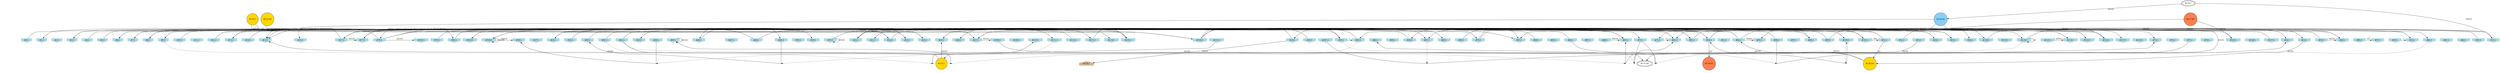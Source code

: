 digraph G {
node[shape = circle]
rankInputs [style = invisible]
rankOutputs [style = invisible]
rankInputs -> rankOutputs [color=invis]
0 [label="#0:1", style = filled, shape = invhouse, color=lightblue]
1 [label="#1:1", style = filled, shape = invhouse, color=lightblue]
2 [label="#2:1", style = filled, shape = invhouse, color=lightblue]
3 [label="#3:1", style = filled, shape = invhouse, color=lightblue]
4 [label="#4:1", style = filled, shape = invhouse, color=lightblue]
5 [label="#5:1", style = filled, shape = invhouse, color=lightblue]
6 [label="#6:1", style = filled, shape = invhouse, color=lightblue]
7 [label="#7:1", style = filled, shape = invhouse, color=lightblue]
8 [label="#8:1", style = filled, shape = invhouse, color=lightblue]
9 [label="#9:1", style = filled, shape = invhouse, color=lightblue]
10 [label="#10:1", style = filled, shape = invhouse, color=lightblue]
11 [label="#11:1", style = filled, shape = invhouse, color=lightblue]
12 [label="#12:1", style = filled, shape = invhouse, color=lightblue]
13 [label="#13:1", style = filled, shape = invhouse, color=lightblue]
14 [label="#14:1", style = filled, shape = invhouse, color=lightblue]
15 [label="#15:1", style = filled, shape = invhouse, color=lightblue]
16 [label="#16:1", style = filled, shape = invhouse, color=lightblue]
17 [label="#17:1", style = filled, shape = invhouse, color=lightblue]
18 [label="#18:1", style = filled, shape = invhouse, color=lightblue]
19 [label="#19:1", style = filled, shape = invhouse, color=lightblue]
20 [label="#20:1", style = filled, shape = invhouse, color=lightblue]
21 [label="#21:1", style = filled, shape = invhouse, color=lightblue]
22 [label="#22:1", style = filled, shape = invhouse, color=lightblue]
23 [label="#23:1", style = filled, shape = invhouse, color=lightblue]
24 [label="#24:1", style = filled, shape = invhouse, color=lightblue]
25 [label="#25:1", style = filled, shape = invhouse, color=lightblue]
26 [label="#26:1", style = filled, shape = invhouse, color=lightblue]
27 [label="#27:1", style = filled, shape = invhouse, color=lightblue]
28 [label="#28:1", style = filled, shape = invhouse, color=lightblue]
29 [label="#29:1", style = filled, shape = invhouse, color=lightblue]
30 [label="#30:1", style = filled, shape = invhouse, color=lightblue]
31 [label="#31:1", style = filled, shape = invhouse, color=lightblue]
32 [label="#32:1", style = filled, shape = invhouse, color=lightblue]
33 [label="#33:1", style = filled, shape = invhouse, color=lightblue]
34 [label="#34:1", style = filled, shape = invhouse, color=lightblue]
35 [label="#35:1", style = filled, shape = invhouse, color=lightblue]
36 [label="#36:1", style = filled, shape = invhouse, color=lightblue]
37 [label="#37:1", style = filled, shape = invhouse, color=lightblue]
38 [label="#38:1", style = filled, shape = invhouse, color=lightblue]
39 [label="#39:1", style = filled, shape = invhouse, color=lightblue]
40 [label="#40:1", style = filled, shape = invhouse, color=lightblue]
41 [label="#41:1", style = filled, shape = invhouse, color=lightblue]
42 [label="#42:1", style = filled, shape = invhouse, color=lightblue]
43 [label="#43:1", style = filled, shape = invhouse, color=lightblue]
44 [label="#44:1", style = filled, shape = invhouse, color=lightblue]
45 [label="#45:1", style = filled, shape = invhouse, color=lightblue]
46 [label="#46:1", style = filled, shape = invhouse, color=lightblue]
47 [label="#47:1", style = filled, shape = invhouse, color=lightblue]
48 [label="#48:1", style = filled, shape = invhouse, color=lightblue]
49 [label="#49:1", style = filled, shape = invhouse, color=lightblue]
50 [label="#50:1", style = filled, shape = invhouse, color=lightblue]
51 [label="#51:1", style = filled, shape = invhouse, color=lightblue]
52 [label="#52:1", style = filled, shape = invhouse, color=lightblue]
53 [label="#53:1", style = filled, shape = invhouse, color=lightblue]
54 [label="#54:1", style = filled, shape = invhouse, color=lightblue]
55 [label="#55:1", style = filled, shape = invhouse, color=lightblue]
56 [label="#56:1", style = filled, shape = invhouse, color=lightblue]
57 [label="#57:1", style = filled, shape = invhouse, color=lightblue]
58 [label="#58:1", style = filled, shape = invhouse, color=lightblue]
59 [label="#59:1", style = filled, shape = invhouse, color=lightblue]
60 [label="#60:1", style = filled, shape = invhouse, color=lightblue]
61 [label="#61:1", style = filled, shape = invhouse, color=lightblue]
62 [label="#62:1", style = filled, shape = invhouse, color=lightblue]
63 [label="#63:1", style = filled, shape = invhouse, color=lightblue]
64 [label="#64:1", style = filled, shape = invhouse, color=lightblue]
65 [label="#65:1", style = filled, shape = invhouse, color=lightblue]
66 [label="#66:1", style = filled, shape = invhouse, color=lightblue]
67 [label="#67:1", style = filled, shape = invhouse, color=lightblue]
68 [label="#68:1", style = filled, shape = invhouse, color=lightblue]
69 [label="#69:1", style = filled, shape = invhouse, color=lightblue]
70 [label="#70:1", style = filled, shape = invhouse, color=lightblue]
71 [label="#71:1", style = filled, shape = invhouse, color=lightblue]
72 [label="#72:1", style = filled, shape = invhouse, color=lightblue]
73 [label="#73:1", style = filled, shape = invhouse, color=lightblue]
74 [label="#74:1", style = filled, shape = invhouse, color=lightblue]
75 [label="#75:1", style = filled, shape = invhouse, color=lightblue]
76 [label="#76:1", style = filled, shape = invhouse, color=lightblue]
77 [label="#77:1", style = filled, shape = invhouse, color=lightblue]
78 [label="#78:1", style = filled, shape = invhouse, color=lightblue]
79 [label="#79:1", style = filled, shape = invhouse, color=lightblue]
80 [label="#80:1", style = filled, shape = invhouse, color=lightblue]
81 [label="#81:1", style = filled, shape = invhouse, color=lightblue]
82 [label="#82:1", style = filled, shape = invhouse, color=lightblue]
83 [label="#83:1", style = filled, shape = invhouse, color=lightblue]
84 [label="#84:1", style = filled, shape = invhouse, color=lightblue]
85 [label="#85:1", style = filled, shape = invhouse, color=lightblue]
86 [label="#86:1", style = filled, shape = invhouse, color=lightblue]
87 [label="#87:1", style = filled, shape = invhouse, color=lightblue]
88 [label="#88:1", style = filled, shape = invhouse, color=lightblue]
89 [label="#89:1", style = filled, shape = invhouse, color=lightblue]
90 [label="#90:1", style = filled, shape = invhouse, color=lightblue]
91 [label="#91:1", style = filled, shape = invhouse, color=lightblue]
92 [label="#92:1", style = filled, shape = invhouse, color=lightblue]
93 [label="#93:1", style = filled, shape = invhouse, color=lightblue]
94 [label="#94:1", style = filled, shape = invhouse, color=lightblue]
95 [label="#95:1", style = filled, shape = invhouse, color=lightblue]
96 [label="#96:1", style = filled, shape = invhouse, color=lightblue]
97 [label="#97:1", style = filled, shape = invhouse, color=lightblue]
98 [label="#98:1", style = filled, shape = invhouse, color=lightblue]
99 [label="#99:1", style = filled, shape = invhouse, color=lightblue]
100 [label="#100:1", style = filled, shape = invhouse, color=lightblue]
101 [label="#101:1", style = filled, shape = invhouse, color=lightblue]
102 [label="#102:1", style = filled, shape = invhouse, color=lightblue]
103 [label="#103:1", style = filled, shape = invhouse, color=lightblue]
104 [label="#104:1", style = filled, shape = invhouse, color=lightblue]
105 [label="#105:1", style = filled, shape = invhouse, color=lightblue]
106 [label="#106:1", style = filled, shape = invhouse, color=lightblue]
107 [label="#107:1", style = filled, shape = invhouse, color=lightblue]
108 [label="#108:1", style = filled, shape = invhouse, color=lightblue]
109 [label="#109:1", style = filled, shape = invhouse, color=lightblue]
110 [label="#110:1", style = filled, shape = invhouse, color=lightblue]
111 [label="#111:1", style = filled, shape = invhouse, color=lightblue]
112 [label="#112:1", style = filled, shape = invhouse, color=lightblue]
113 [label="#113:1", style = filled, shape = invhouse, color=lightblue]
114 [label="#114:1", style = filled, shape = invhouse, color=lightblue]
115 [label="#115:1", style = filled, shape = invhouse, color=lightblue]
116 [label="#116:1", style = filled, shape = invhouse, color=lightblue]
117 [label="#117:1", style = filled, shape = invhouse, color=lightblue]
118 [label="#118:1", style = filled, shape = invhouse, color=lightblue]
119 [label="#119:1", style = filled, shape = invhouse, color=lightblue]
120 [label="#120:1", style = filled, shape = invhouse, color=lightblue]
121 [label="#121:1", style = filled, shape = invhouse, color=lightblue]
122 [label="#122:1", style = filled, shape = invhouse, color=lightblue]
123 [label="#123:1", style = filled, shape = invhouse, color=lightblue]
124 [label="#124:1", style = filled, shape = invhouse, color=lightblue]
125 [label="#125:1", style = filled, shape = invhouse, color=lightblue]
126 [label="#126:1", style = filled, shape = invhouse, color=lightblue]
127 [label="#127:1", style = filled, shape = invhouse, color=lightblue]
128 [label="#128:1", style = filled, shape = house, color=tan]
129 [label="#129:7", style = filled, fillcolor = gold]
130 [label="#130:49", style = filled, fillcolor = lightskyblue]
131 [label="#131:49", shape = doubleoctagon]
132 [label="#132:49", style = filled, fillcolor = gold]
133 [label="#133:7", shape = doubleoctagon]
134 [label="#134:49", style = filled, fillcolor = gold]
135 [label="#135:1", style = filled, fillcolor = gold]
136 [label="#136:49", style = filled, fillcolor = coral]
137 [label="#137:49", style = filled, fillcolor = coral]
28 -> 128 [label = "65535"]
84 -> 28 [label = "65535"]
133 -> 35 [label = "65535"]
28 -> 25 [label = "65535"]
34 -> 27 [label = "65535"]
91 -> 104 [label = "65535"]
33 -> 134 [label = "65535"]
80 -> 94 [label = "65535"]
108 -> 131 [label = "65535"]
134 -> 82 [label = "65535"]
77 -> 80 [label = "65535"]
17 -> 3 [label = "65535"]
25 -> 30 [label = "65535"]
86 -> 13 [label = "65535"]
51 -> 3 [label = "65535"]
82 -> 17 [label = "65535"]
20 -> 113 [label = "65535"]
52 -> 35 [label = "65535"]
78 -> 27 [label = "65535"]
10 -> 70 [label = "65535"]
78 -> 102 [label = "65535"]
113 -> 105 [label = "65535"]
129 -> 23 [label = "65535"]
94 -> 77 [label = "65535"]
125 -> 6 [label = "65535"]
139 [shape = point]
63 -> 139 [style = dashed]
44 -> 139 [dir = none]
139 -> 36
3 -> 55 [label = "65535"]
104 -> 36 [label = "65535"]
98 -> 43 [label = "65535"]
13 -> 22 [label = "65535"]
130 -> 16 [label = "65535"]
55 -> 67 [label = "65535"]
104 -> 104 [label = "65535"]
80 -> 68 [label = "65535"]
106 -> 123 [label = "65535"]
89 -> 92 [label = "65535"]
69 -> 83 [label = "65535"]
94 -> 118 [label = "65535"]
66 -> 77 [label = "65535"]
53 -> 135 [label = "65535"]
30 -> 1 [label = "65535"]
17 -> 35 [label = "65535"]
130 -> 83 [label = "65535"]
103 -> 116 [label = "65535"]
106 -> 15 [label = "65535"]
140 [shape = point]
120 -> 140 [style = dashed]
42 -> 140 [dir = none]
140 -> 45
88 -> 81 [label = "65535"]
98 -> 17 [label = "65535"]
101 -> 20 [label = "65535"]
24 -> 78 [label = "65535"]
130 -> 131 [label = "65535"]
135 -> 15 [label = "65535"]
99 -> 33 [label = "65535"]
127 -> 6 [label = "65535"]
4 -> 122 [label = "65535"]
8 -> 92 [label = "65535"]
123 -> 7 [label = "65535"]
96 -> 9 [label = "65535"]
39 -> 49 [label = "65535"]
82 -> 117 [label = "65535"]
12 -> 73 [label = "65535"]
51 -> 66 [label = "65535"]
100 -> 20 [label = "2047"]
48 -> 46 [label = "65535"]
79 -> 71 [label = "65535"]
82 -> 104 [label = "65535"]
141 [shape = point]
30 -> 141 [style = dashed]
96 -> 141 [dir = none]
141 -> 32
142 [shape = point]
41 -> 142 [style = dashed]
75 -> 142 [dir = none]
142 -> 81
121 -> 116 [label = "65535"]
132 -> 114 [label = "65535"]
70 -> 59 [label = "65535"]
143 [shape = point]
9 -> 143 [style = dashed]
115 -> 143 [dir = none]
143 -> 110
12 -> 81 [label = "65535"]
17 -> 35 [label = "7"]
19 -> 19 [label = "65535"]
137 -> 63 [label = "65535"]
82 -> 95 [label = "16383"]
135 -> 25 [label = "65535"]
144 [shape = point]
100 -> 144 [style = dashed]
86 -> 144 [dir = none]
144 -> 100
122 -> 8 [label = "63"]
38 -> 122 [label = "127"]
40 -> 111 [label = "65535"]
106 -> 83 [label = "65535"]
93 -> 56 [label = "255"]
42 -> 101 [label = "4095"]
23 -> 38 [label = "65535"]
99 -> 103 [label = "511"]
120 -> 120 [label = "63"]
123 -> 20 [label = "65535"]
13 -> 89 [label = "65535"]
70 -> 8 [label = "65535"]
17 -> 77 [label = "65535"]
45 -> 45 [label = "65535"]
21 -> 81 [label = "65535"]
70 -> 60 [label = "127"]
101 -> 51 [label = "255"]
5 -> 120 [label = "65535"]
39 -> 93 [label = "7"]
41 -> 105 [label = "1023"]
22 -> 77 [label = "255"]
27 -> 108 [label = "65535"]
8 -> 27 [label = "63"]
90 -> 57 [label = "127"]
54 -> 15 [label = "65535"]
14 -> 105 [label = "65535"]
78 -> 81 [label = "15"]
145 [shape = point]
67 -> 145 [style = dashed]
107 -> 145 [dir = none]
145 -> 73
9 -> 92 [label = "255"]
94 -> 136 [label = "127"]
78 -> 15 [label = "127"]
112 -> 26 [label = "65535"]
19 -> 54 [label = "65535"]
51 -> 134 [label = "63"]
120 -> 123 [label = "65535"]
129 -> 24 [label = "63"]
59 -> 72 [label = "3"]
146 [shape = point]
42 -> 146 [style = dashed]
71 -> 146 [dir = none]
146 -> 92
147 [shape = point]
111 -> 147 [style = dashed]
49 -> 147 [dir = none]
147 -> 40
38 -> 106 [label = "31"]
63 -> 27 [label = "65535"]
148 [shape = point]
60 -> 148 [style = dashed]
71 -> 148 [dir = none]
148 -> 64
34 -> 89 [label = "65535"]
29 -> 21 [label = "65535"]
48 -> 93 [label = "31"]
30 -> 63 [label = "1"]
58 -> 59 [label = "1"]
118 -> 32 [label = "65535"]
22 -> 67 [label = "65535"]
46 -> 18 [label = "7"]
42 -> 100 [label = "3"]
0 -> 116 [label = "3"]
101 -> 95 [label = "1"]
133 -> 130 [label = "65535"]
134 -> 94 [label = "65535"]
106 -> 55 [label = "65535"]
7 -> 22 [label = "3"]
137 -> 125 [label = "65535"]
72 -> 92 [label = "3"]
94 -> 98 [label = "65535"]
{
	rank = same
	rankdir = TB
	rankInputs -> 0 -> 1 -> 2 -> 3 -> 4 -> 5 -> 6 -> 7 -> 8 -> 9 -> 10 -> 11 -> 12 -> 13 -> 14 -> 15 -> 16 -> 17 -> 18 -> 19 -> 20 -> 21 -> 22 -> 23 -> 24 -> 25 -> 26 -> 27 -> 28 -> 29 -> 30 -> 31 -> 32 -> 33 -> 34 -> 35 -> 36 -> 37 -> 38 -> 39 -> 40 -> 41 -> 42 -> 43 -> 44 -> 45 -> 46 -> 47 -> 48 -> 49 -> 50 -> 51 -> 52 -> 53 -> 54 -> 55 -> 56 -> 57 -> 58 -> 59 -> 60 -> 61 -> 62 -> 63 -> 64 -> 65 -> 66 -> 67 -> 68 -> 69 -> 70 -> 71 -> 72 -> 73 -> 74 -> 75 -> 76 -> 77 -> 78 -> 79 -> 80 -> 81 -> 82 -> 83 -> 84 -> 85 -> 86 -> 87 -> 88 -> 89 -> 90 -> 91 -> 92 -> 93 -> 94 -> 95 -> 96 -> 97 -> 98 -> 99 -> 100 -> 101 -> 102 -> 103 -> 104 -> 105 -> 106 -> 107 -> 108 -> 109 -> 110 -> 111 -> 112 -> 113 -> 114 -> 115 -> 116 -> 117 -> 118 -> 119 -> 120 -> 121 -> 122 -> 123 -> 124 -> 125 -> 126 -> 127 [style = invis]
}
{
	rank = same
	rankdir = TB
	rankOutputs -> 128 [style = invis]
}
}
